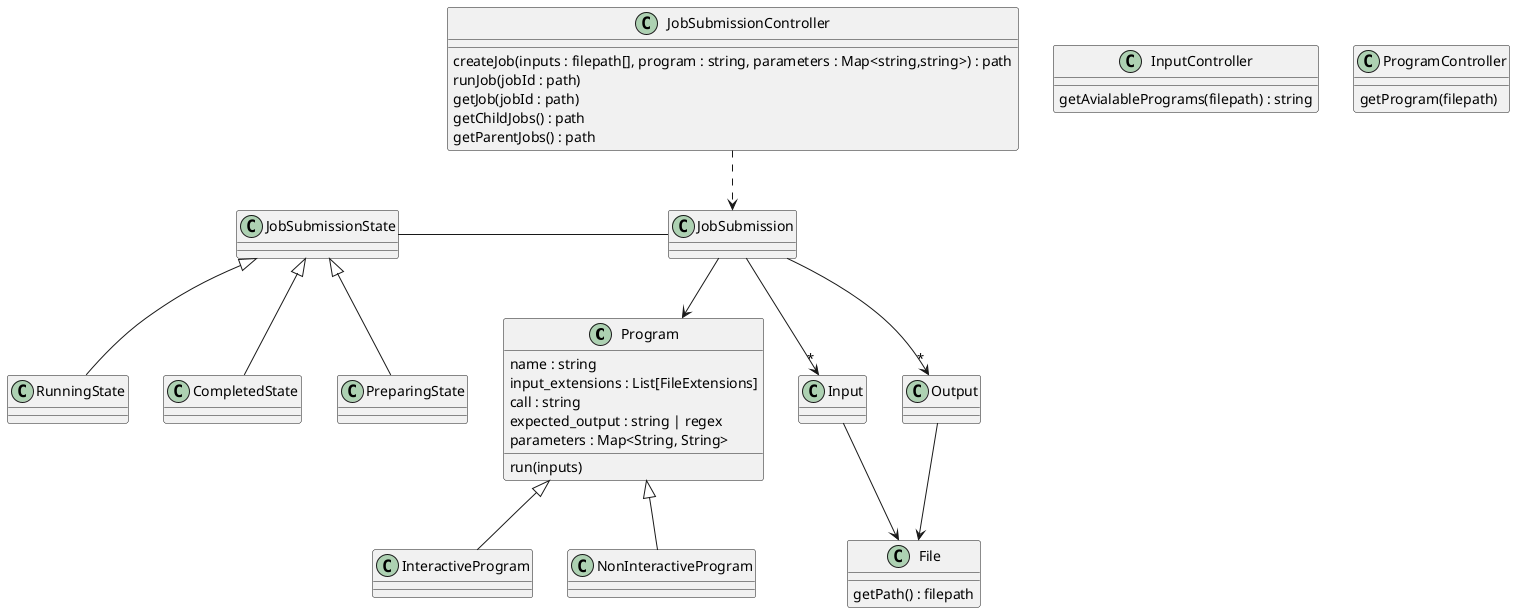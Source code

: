 @startuml

class Program {
    name : string
    input_extensions : List[FileExtensions]
    call : string
    expected_output : string | regex
    parameters : Map<String, String>

    run(inputs)
}

class InteractiveProgram 
class NonInteractiveProgram

class File {
    getPath() : filepath
}

class Input {
    
}

class Output

class JobSubmission 
class JobSubmissionState
class RunningState
class CompletedState
class PreparingState

class JobSubmissionController {
    createJob(inputs : filepath[], program : string, parameters : Map<string,string>) : path
    runJob(jobId : path)
    getJob(jobId : path)
    getChildJobs() : path
    getParentJobs() : path
}

class InputController {
    getAvialablePrograms(filepath) : string
}

class ProgramController {
    getProgram(filepath)
}

JobSubmissionController -[dashed]-> JobSubmission

Input --> File
Output --> File

Program <|-- InteractiveProgram
Program <|-- NonInteractiveProgram

JobSubmission --> Program
JobSubmission --> "*" Input
JobSubmission --> "*" Output

JobSubmissionState - JobSubmission
JobSubmissionState <|-- PreparingState
JobSubmissionState <|-- CompletedState
JobSubmissionState <|-- RunningState


@enduml


